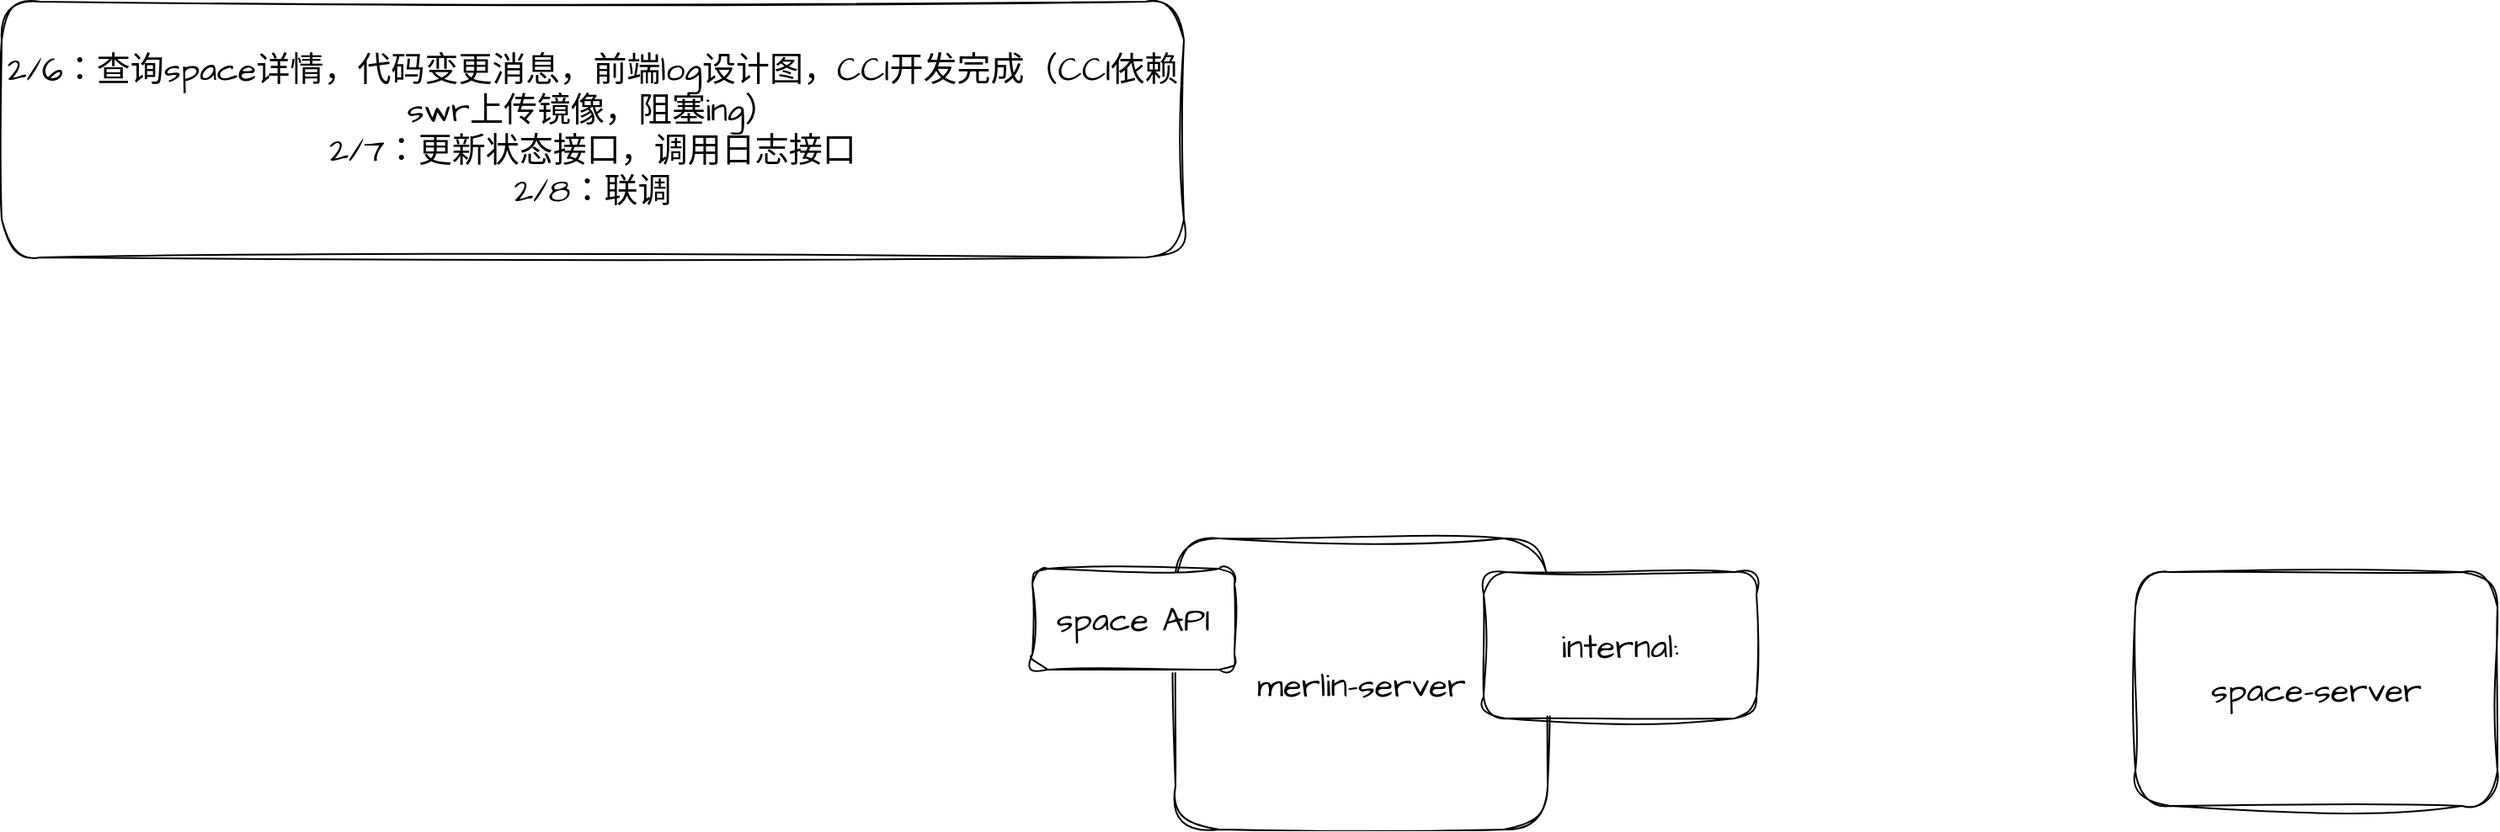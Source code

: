 <mxfile version="22.1.20" type="github">
  <diagram name="第 1 页" id="UGQGqbN3PTk3k7qpgHgf">
    <mxGraphModel dx="3506" dy="1561" grid="0" gridSize="10" guides="1" tooltips="1" connect="1" arrows="1" fold="1" page="0" pageScale="1" pageWidth="827" pageHeight="1169" math="0" shadow="0">
      <root>
        <mxCell id="0" />
        <mxCell id="1" parent="0" />
        <mxCell id="EUHXpww-M6-aMKaFH9T1-1" value="space-server" style="rounded=1;whiteSpace=wrap;html=1;sketch=1;hachureGap=4;jiggle=2;curveFitting=1;fontFamily=Architects Daughter;fontSource=https%3A%2F%2Ffonts.googleapis.com%2Fcss%3Ffamily%3DArchitects%2BDaughter;fontSize=20;" vertex="1" parent="1">
          <mxGeometry x="340" y="-24" width="215" height="139" as="geometry" />
        </mxCell>
        <mxCell id="EUHXpww-M6-aMKaFH9T1-2" value="merlin-server" style="rounded=1;whiteSpace=wrap;html=1;sketch=1;hachureGap=4;jiggle=2;curveFitting=1;fontFamily=Architects Daughter;fontSource=https%3A%2F%2Ffonts.googleapis.com%2Fcss%3Ffamily%3DArchitects%2BDaughter;fontSize=20;" vertex="1" parent="1">
          <mxGeometry x="-230" y="-44" width="221" height="173" as="geometry" />
        </mxCell>
        <mxCell id="EUHXpww-M6-aMKaFH9T1-3" value="internal:" style="rounded=1;whiteSpace=wrap;html=1;sketch=1;hachureGap=4;jiggle=2;curveFitting=1;fontFamily=Architects Daughter;fontSource=https%3A%2F%2Ffonts.googleapis.com%2Fcss%3Ffamily%3DArchitects%2BDaughter;fontSize=20;" vertex="1" parent="1">
          <mxGeometry x="-47" y="-24" width="162" height="87" as="geometry" />
        </mxCell>
        <mxCell id="EUHXpww-M6-aMKaFH9T1-4" value="space API" style="rounded=1;whiteSpace=wrap;html=1;sketch=1;hachureGap=4;jiggle=2;curveFitting=1;fontFamily=Architects Daughter;fontSource=https%3A%2F%2Ffonts.googleapis.com%2Fcss%3Ffamily%3DArchitects%2BDaughter;fontSize=20;" vertex="1" parent="1">
          <mxGeometry x="-315" y="-26" width="120" height="60" as="geometry" />
        </mxCell>
        <mxCell id="EUHXpww-M6-aMKaFH9T1-6" value="2/6：查询space详情，代码变更消息，前端log设计图，CCI开发完成（CCI依赖swr上传镜像，阻塞ing）&lt;br&gt;2/7：更新状态接口，调用日志接口&lt;br&gt;2/8：联调" style="rounded=1;whiteSpace=wrap;html=1;sketch=1;hachureGap=4;jiggle=2;curveFitting=1;fontFamily=Architects Daughter;fontSource=https%3A%2F%2Ffonts.googleapis.com%2Fcss%3Ffamily%3DArchitects%2BDaughter;fontSize=20;" vertex="1" parent="1">
          <mxGeometry x="-927" y="-363" width="702" height="152" as="geometry" />
        </mxCell>
      </root>
    </mxGraphModel>
  </diagram>
</mxfile>
